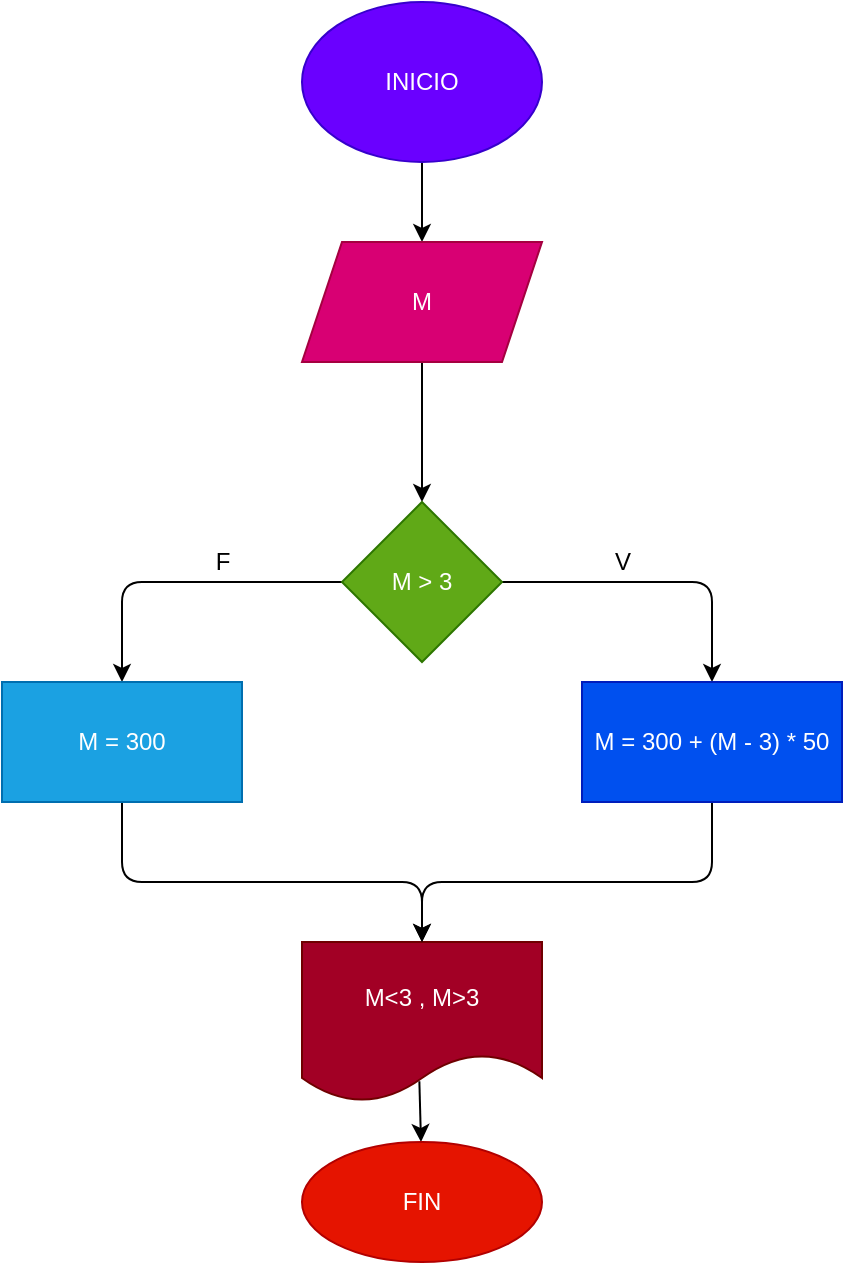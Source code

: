 <mxfile>
    <diagram id="aMQtt9F_LlgUGTjdHi-S" name="Página-1">
        <mxGraphModel dx="404" dy="254" grid="1" gridSize="10" guides="1" tooltips="1" connect="1" arrows="1" fold="1" page="1" pageScale="1" pageWidth="827" pageHeight="1169" math="0" shadow="0">
            <root>
                <mxCell id="0"/>
                <mxCell id="1" parent="0"/>
                <mxCell id="4" value="" style="edgeStyle=none;html=1;" parent="1" source="2" target="3" edge="1">
                    <mxGeometry relative="1" as="geometry"/>
                </mxCell>
                <mxCell id="2" value="INICIO" style="ellipse;whiteSpace=wrap;html=1;fillColor=#6a00ff;fontColor=#ffffff;strokeColor=#3700CC;" parent="1" vertex="1">
                    <mxGeometry x="160" width="120" height="80" as="geometry"/>
                </mxCell>
                <mxCell id="6" value="" style="edgeStyle=none;html=1;" parent="1" source="3" target="5" edge="1">
                    <mxGeometry relative="1" as="geometry"/>
                </mxCell>
                <mxCell id="3" value="M" style="shape=parallelogram;perimeter=parallelogramPerimeter;whiteSpace=wrap;html=1;fixedSize=1;fillColor=#d80073;fontColor=#ffffff;strokeColor=#A50040;" parent="1" vertex="1">
                    <mxGeometry x="160" y="120" width="120" height="60" as="geometry"/>
                </mxCell>
                <mxCell id="82" value="" style="edgeStyle=none;html=1;" edge="1" parent="1" source="5" target="81">
                    <mxGeometry relative="1" as="geometry">
                        <Array as="points">
                            <mxPoint x="70" y="290"/>
                        </Array>
                    </mxGeometry>
                </mxCell>
                <mxCell id="86" value="" style="edgeStyle=none;html=1;entryX=0.5;entryY=0;entryDx=0;entryDy=0;" edge="1" parent="1" source="5" target="85">
                    <mxGeometry relative="1" as="geometry">
                        <Array as="points">
                            <mxPoint x="365" y="290"/>
                        </Array>
                    </mxGeometry>
                </mxCell>
                <mxCell id="5" value="M &amp;gt; 3" style="rhombus;whiteSpace=wrap;html=1;fillColor=#60a917;fontColor=#ffffff;strokeColor=#2D7600;" parent="1" vertex="1">
                    <mxGeometry x="180" y="250" width="80" height="80" as="geometry"/>
                </mxCell>
                <mxCell id="57" value="" style="edgeStyle=none;html=1;" edge="1" parent="1" source="7">
                    <mxGeometry relative="1" as="geometry">
                        <mxPoint x="310.0" y="410" as="targetPoint"/>
                        <Array as="points">
                            <mxPoint x="310" y="360"/>
                        </Array>
                    </mxGeometry>
                </mxCell>
                <mxCell id="53" value="" style="edgeStyle=none;html=1;" edge="1" parent="1" target="52">
                    <mxGeometry relative="1" as="geometry">
                        <mxPoint x="-40.0" y="360" as="sourcePoint"/>
                        <Array as="points">
                            <mxPoint x="-140" y="360"/>
                        </Array>
                    </mxGeometry>
                </mxCell>
                <mxCell id="55" value="" style="edgeStyle=none;html=1;" edge="1" parent="1" source="9">
                    <mxGeometry relative="1" as="geometry">
                        <mxPoint x="140.0" y="410" as="targetPoint"/>
                        <Array as="points">
                            <mxPoint x="140" y="360"/>
                        </Array>
                    </mxGeometry>
                </mxCell>
                <mxCell id="11" value="F" style="text;html=1;align=center;verticalAlign=middle;resizable=0;points=[];autosize=1;strokeColor=none;fillColor=none;" vertex="1" parent="1">
                    <mxGeometry x="110" y="270" width="20" height="20" as="geometry"/>
                </mxCell>
                <mxCell id="12" value="V" style="text;html=1;align=center;verticalAlign=middle;resizable=0;points=[];autosize=1;strokeColor=none;fillColor=none;" vertex="1" parent="1">
                    <mxGeometry x="310" y="270" width="20" height="20" as="geometry"/>
                </mxCell>
                <mxCell id="70" value="" style="edgeStyle=none;html=1;exitX=0.489;exitY=0.87;exitDx=0;exitDy=0;exitPerimeter=0;" edge="1" parent="1" source="60" target="69">
                    <mxGeometry relative="1" as="geometry"/>
                </mxCell>
                <mxCell id="60" value="M&amp;lt;3 , M&amp;gt;3" style="shape=document;whiteSpace=wrap;html=1;boundedLbl=1;fillColor=#a20025;fontColor=#ffffff;strokeColor=#6F0000;" vertex="1" parent="1">
                    <mxGeometry x="160" y="470" width="120" height="80" as="geometry"/>
                </mxCell>
                <mxCell id="69" value="FIN" style="ellipse;whiteSpace=wrap;html=1;fillColor=#e51400;fontColor=#ffffff;strokeColor=#B20000;" vertex="1" parent="1">
                    <mxGeometry x="160" y="570" width="120" height="60" as="geometry"/>
                </mxCell>
                <mxCell id="88" value="" style="edgeStyle=none;html=1;entryX=0.5;entryY=0;entryDx=0;entryDy=0;" edge="1" parent="1" source="81" target="60">
                    <mxGeometry relative="1" as="geometry">
                        <mxPoint x="70" y="480" as="targetPoint"/>
                        <Array as="points">
                            <mxPoint x="70" y="440"/>
                            <mxPoint x="220" y="440"/>
                        </Array>
                    </mxGeometry>
                </mxCell>
                <mxCell id="81" value="M = 300" style="whiteSpace=wrap;html=1;fillColor=#1ba1e2;fontColor=#ffffff;strokeColor=#006EAF;" vertex="1" parent="1">
                    <mxGeometry x="10" y="340" width="120" height="60" as="geometry"/>
                </mxCell>
                <mxCell id="90" value="" style="edgeStyle=none;html=1;entryX=0.5;entryY=0;entryDx=0;entryDy=0;" edge="1" parent="1" source="85" target="60">
                    <mxGeometry relative="1" as="geometry">
                        <mxPoint x="370" y="480" as="targetPoint"/>
                        <Array as="points">
                            <mxPoint x="365" y="440"/>
                            <mxPoint x="220" y="440"/>
                        </Array>
                    </mxGeometry>
                </mxCell>
                <mxCell id="85" value="M = 300 + (M - 3) * 50" style="whiteSpace=wrap;html=1;fillColor=#0050ef;fontColor=#ffffff;strokeColor=#001DBC;" vertex="1" parent="1">
                    <mxGeometry x="300" y="340" width="130" height="60" as="geometry"/>
                </mxCell>
            </root>
        </mxGraphModel>
    </diagram>
</mxfile>